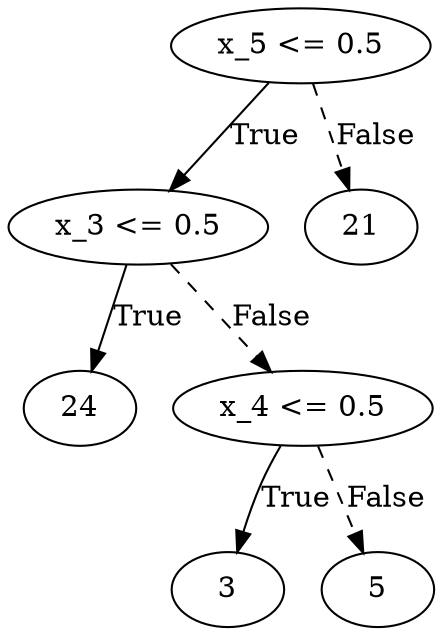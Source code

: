 digraph {
0 [label="x_5 <= 0.5"];
1 [label="x_3 <= 0.5"];
2 [label="24"];
1 -> 2 [label="True"];
3 [label="x_4 <= 0.5"];
4 [label="3"];
3 -> 4 [label="True"];
5 [label="5"];
3 -> 5 [style="dashed", label="False"];
1 -> 3 [style="dashed", label="False"];
0 -> 1 [label="True"];
6 [label="21"];
0 -> 6 [style="dashed", label="False"];

}